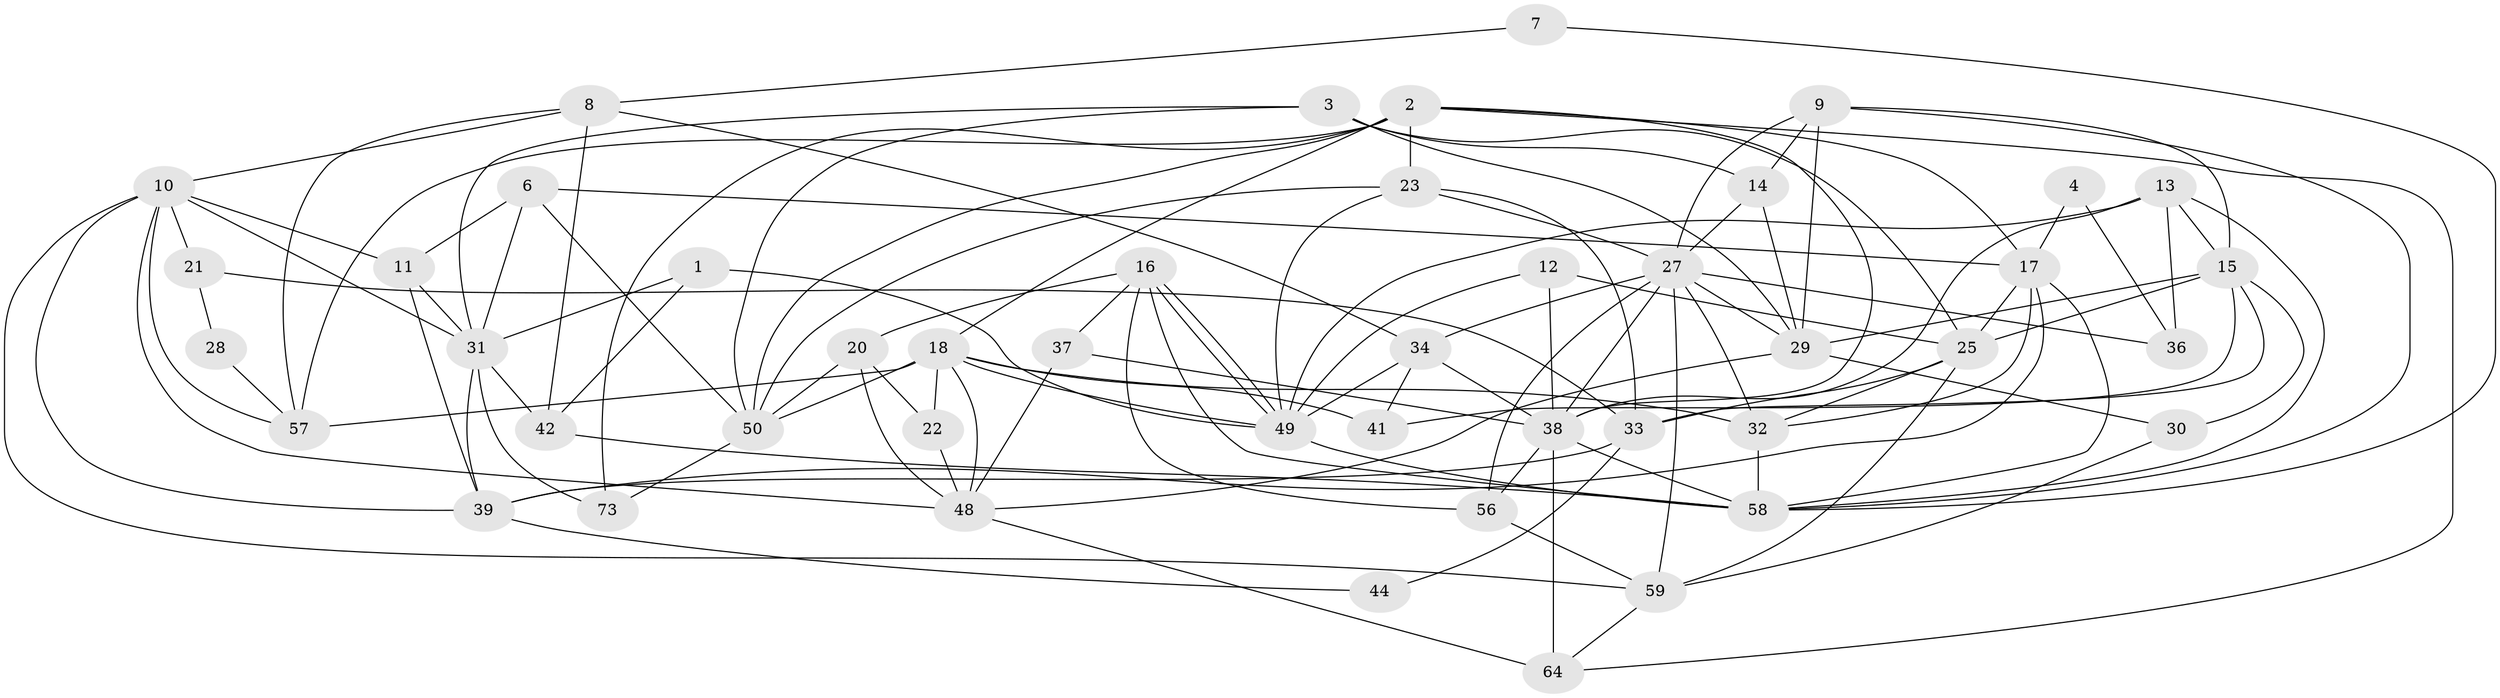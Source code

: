 // original degree distribution, {4: 0.2727272727272727, 6: 0.16883116883116883, 3: 0.3246753246753247, 2: 0.11688311688311688, 5: 0.07792207792207792, 8: 0.025974025974025976, 7: 0.012987012987012988}
// Generated by graph-tools (version 1.1) at 2025/11/02/27/25 16:11:20]
// undirected, 46 vertices, 119 edges
graph export_dot {
graph [start="1"]
  node [color=gray90,style=filled];
  1 [super="+5"];
  2 [super="+76"];
  3 [super="+45"];
  4;
  6;
  7;
  8 [super="+35"];
  9 [super="+26"];
  10 [super="+40"];
  11 [super="+19"];
  12;
  13 [super="+51"];
  14;
  15 [super="+67"];
  16 [super="+24"];
  17 [super="+43"];
  18 [super="+63"];
  20;
  21;
  22 [super="+47"];
  23 [super="+60"];
  25 [super="+65"];
  27 [super="+68"];
  28;
  29 [super="+54"];
  30;
  31 [super="+69"];
  32 [super="+53"];
  33 [super="+62"];
  34 [super="+46"];
  36;
  37;
  38 [super="+66"];
  39 [super="+70"];
  41 [super="+75"];
  42;
  44;
  48 [super="+52"];
  49 [super="+72"];
  50 [super="+55"];
  56 [super="+61"];
  57;
  58 [super="+74"];
  59;
  64 [super="+71"];
  73 [super="+77"];
  1 -- 49;
  1 -- 42;
  1 -- 31 [weight=2];
  2 -- 18;
  2 -- 57;
  2 -- 73;
  2 -- 17;
  2 -- 50;
  2 -- 23;
  2 -- 38;
  2 -- 64;
  3 -- 31;
  3 -- 25;
  3 -- 50;
  3 -- 29;
  3 -- 14;
  4 -- 36;
  4 -- 17;
  6 -- 31;
  6 -- 17;
  6 -- 11;
  6 -- 50;
  7 -- 8;
  7 -- 58;
  8 -- 42;
  8 -- 57;
  8 -- 10;
  8 -- 34;
  9 -- 58;
  9 -- 27;
  9 -- 14;
  9 -- 29;
  9 -- 15;
  10 -- 57;
  10 -- 39;
  10 -- 48;
  10 -- 21;
  10 -- 59;
  10 -- 11;
  10 -- 31;
  11 -- 31;
  11 -- 39;
  12 -- 49;
  12 -- 25;
  12 -- 38;
  13 -- 38;
  13 -- 58;
  13 -- 36;
  13 -- 49;
  13 -- 15;
  14 -- 27;
  14 -- 29;
  15 -- 33;
  15 -- 25;
  15 -- 30;
  15 -- 41;
  15 -- 29;
  16 -- 49;
  16 -- 49;
  16 -- 20;
  16 -- 58;
  16 -- 37;
  16 -- 56;
  17 -- 58;
  17 -- 25;
  17 -- 39;
  17 -- 32;
  18 -- 32;
  18 -- 48;
  18 -- 50;
  18 -- 57;
  18 -- 49;
  18 -- 41;
  18 -- 22;
  20 -- 48;
  20 -- 50;
  20 -- 22;
  21 -- 28;
  21 -- 33;
  22 -- 48 [weight=2];
  23 -- 27;
  23 -- 33;
  23 -- 49;
  23 -- 50;
  25 -- 59;
  25 -- 32;
  25 -- 33;
  27 -- 38;
  27 -- 32;
  27 -- 36;
  27 -- 59;
  27 -- 56;
  27 -- 29;
  27 -- 34;
  28 -- 57;
  29 -- 48;
  29 -- 30;
  30 -- 59;
  31 -- 42;
  31 -- 73;
  31 -- 39;
  32 -- 58;
  33 -- 44;
  33 -- 39;
  34 -- 49;
  34 -- 41;
  34 -- 38;
  37 -- 38;
  37 -- 48;
  38 -- 64 [weight=2];
  38 -- 56;
  38 -- 58;
  39 -- 44;
  42 -- 58;
  48 -- 64;
  49 -- 58 [weight=2];
  50 -- 73;
  56 -- 59;
  59 -- 64;
}

